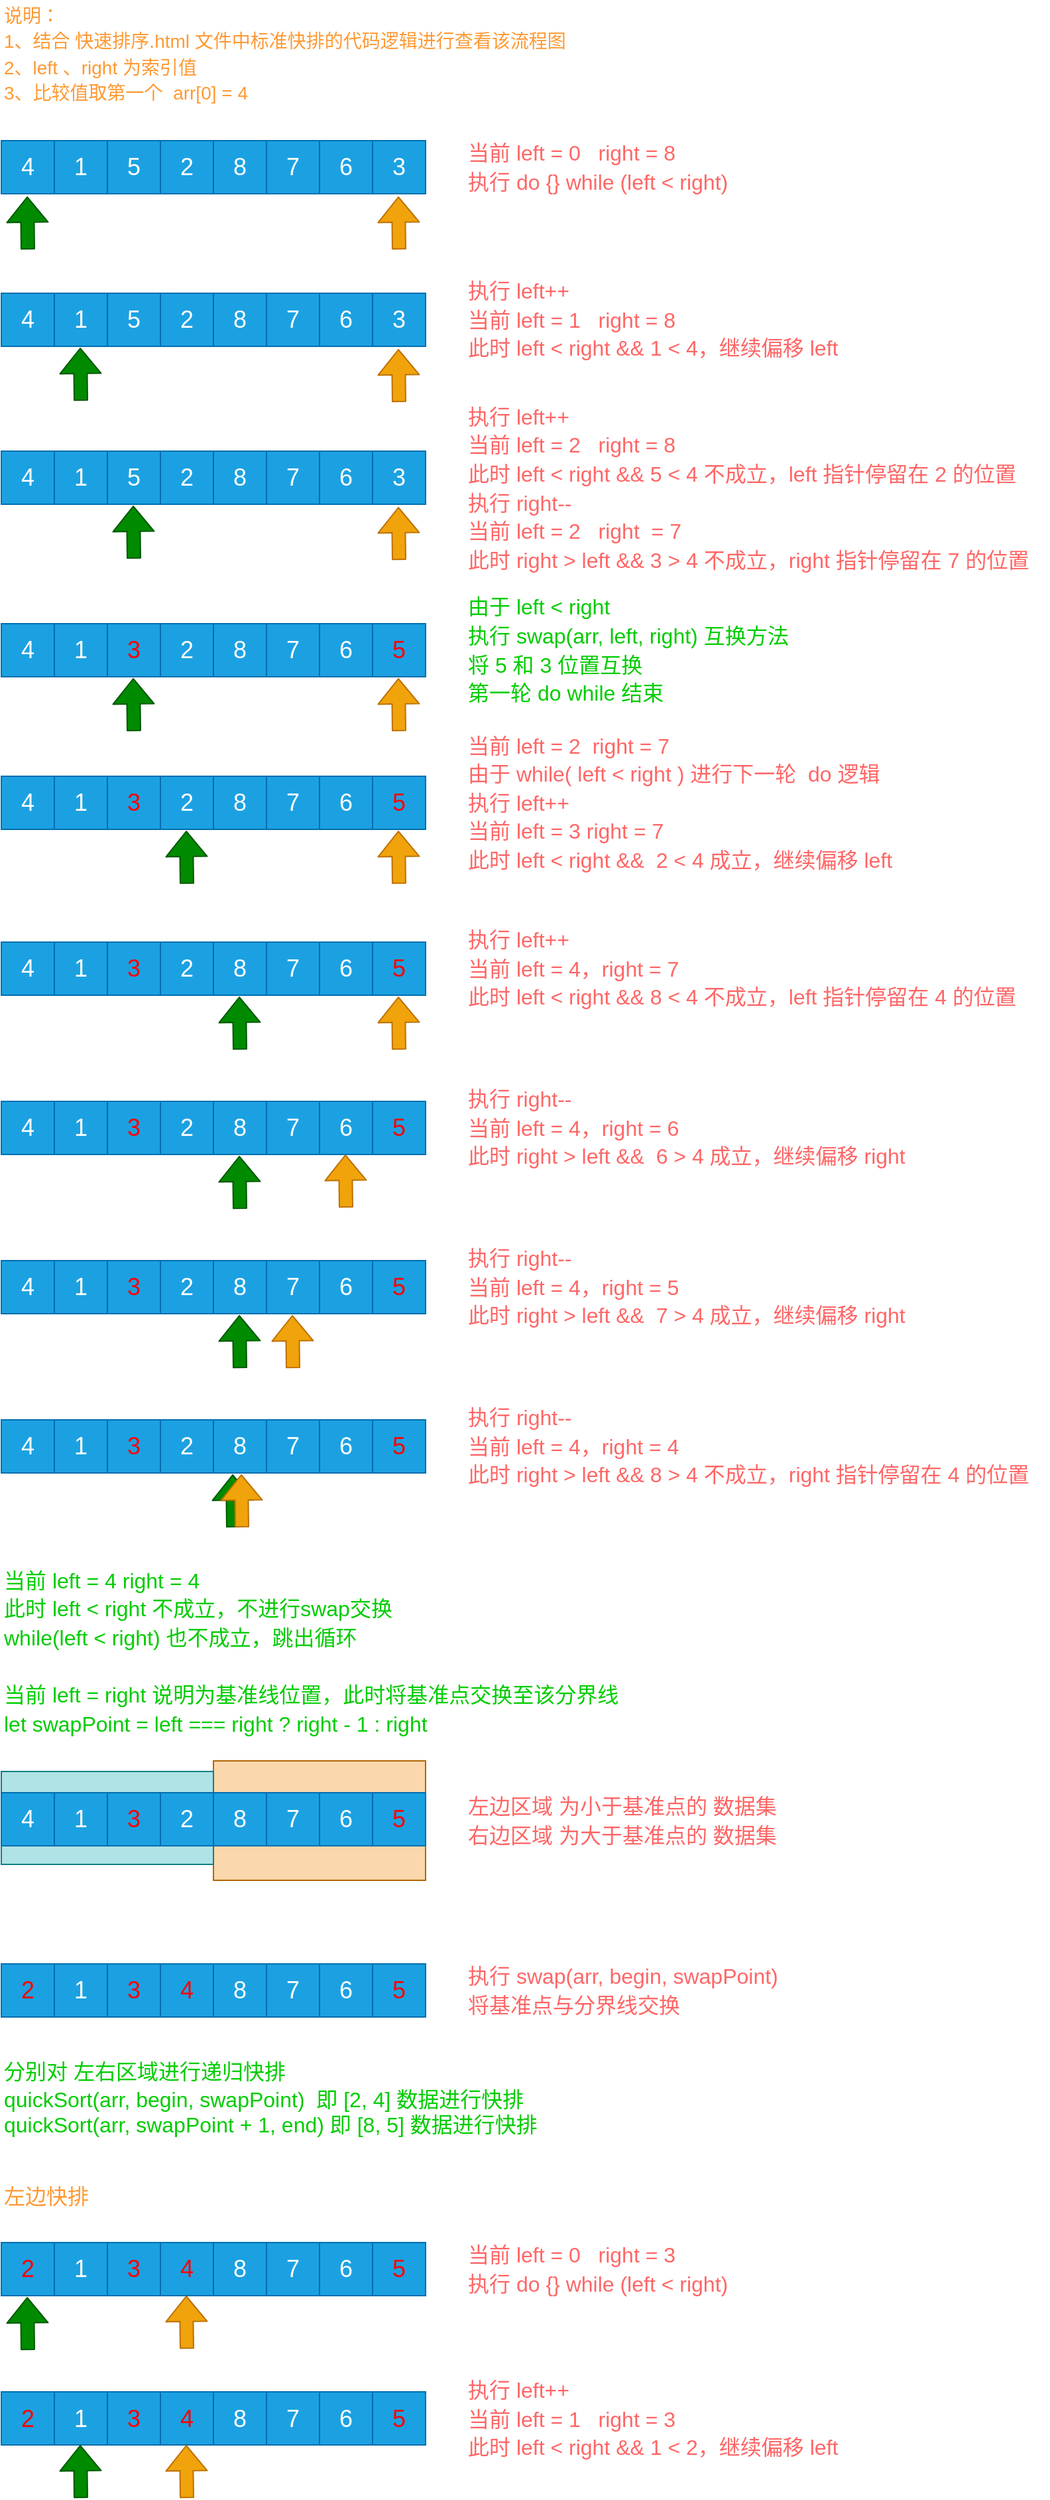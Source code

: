 <mxfile>
    <diagram id="0F5QR_FE_-pEPjsbXzfS" name="第 1 页">
        <mxGraphModel dx="983" dy="787" grid="1" gridSize="10" guides="1" tooltips="1" connect="1" arrows="1" fold="1" page="1" pageScale="1" pageWidth="827" pageHeight="1169" math="0" shadow="0">
            <root>
                <mxCell id="0"/>
                <mxCell id="1" parent="0"/>
                <mxCell id="121" value="" style="rounded=0;whiteSpace=wrap;html=1;strokeColor=#b46504;fontSize=14;fillColor=#fad7ac;" vertex="1" parent="1">
                    <mxGeometry x="180" y="1327" width="160" height="90" as="geometry"/>
                </mxCell>
                <mxCell id="120" value="" style="rounded=0;whiteSpace=wrap;html=1;fontSize=14;fillColor=#b0e3e6;strokeColor=#0e8088;" vertex="1" parent="1">
                    <mxGeometry x="20" y="1335" width="160" height="70" as="geometry"/>
                </mxCell>
                <mxCell id="2" value="&lt;font style=&quot;font-size: 18px;&quot;&gt;4&lt;/font&gt;" style="rounded=0;whiteSpace=wrap;html=1;fillColor=#1ba1e2;fontColor=#ffffff;strokeColor=#006EAF;" vertex="1" parent="1">
                    <mxGeometry x="20" y="106" width="40" height="40" as="geometry"/>
                </mxCell>
                <mxCell id="3" value="&lt;font style=&quot;font-size: 18px;&quot;&gt;1&lt;/font&gt;" style="rounded=0;whiteSpace=wrap;html=1;fillColor=#1ba1e2;fontColor=#ffffff;strokeColor=#006EAF;" vertex="1" parent="1">
                    <mxGeometry x="60" y="106" width="40" height="40" as="geometry"/>
                </mxCell>
                <mxCell id="4" value="&lt;font style=&quot;font-size: 18px;&quot;&gt;5&lt;/font&gt;" style="rounded=0;whiteSpace=wrap;html=1;fillColor=#1ba1e2;fontColor=#ffffff;strokeColor=#006EAF;" vertex="1" parent="1">
                    <mxGeometry x="100" y="106" width="40" height="40" as="geometry"/>
                </mxCell>
                <mxCell id="5" value="&lt;font style=&quot;font-size: 18px;&quot;&gt;2&lt;/font&gt;" style="rounded=0;whiteSpace=wrap;html=1;fillColor=#1ba1e2;fontColor=#ffffff;strokeColor=#006EAF;" vertex="1" parent="1">
                    <mxGeometry x="140" y="106" width="40" height="40" as="geometry"/>
                </mxCell>
                <mxCell id="6" value="&lt;font style=&quot;font-size: 18px;&quot;&gt;8&lt;/font&gt;" style="rounded=0;whiteSpace=wrap;html=1;fillColor=#1ba1e2;fontColor=#ffffff;strokeColor=#006EAF;" vertex="1" parent="1">
                    <mxGeometry x="180" y="106" width="40" height="40" as="geometry"/>
                </mxCell>
                <mxCell id="7" value="&lt;font style=&quot;font-size: 18px;&quot;&gt;7&lt;/font&gt;" style="rounded=0;whiteSpace=wrap;html=1;fillColor=#1ba1e2;fontColor=#ffffff;strokeColor=#006EAF;" vertex="1" parent="1">
                    <mxGeometry x="220" y="106" width="40" height="40" as="geometry"/>
                </mxCell>
                <mxCell id="8" value="&lt;font style=&quot;font-size: 18px;&quot;&gt;6&lt;/font&gt;" style="rounded=0;whiteSpace=wrap;html=1;fillColor=#1ba1e2;fontColor=#ffffff;strokeColor=#006EAF;" vertex="1" parent="1">
                    <mxGeometry x="260" y="106" width="40" height="40" as="geometry"/>
                </mxCell>
                <mxCell id="9" value="&lt;font style=&quot;font-size: 18px;&quot;&gt;3&lt;/font&gt;" style="rounded=0;whiteSpace=wrap;html=1;fillColor=#1ba1e2;fontColor=#ffffff;strokeColor=#006EAF;" vertex="1" parent="1">
                    <mxGeometry x="300" y="106" width="40" height="40" as="geometry"/>
                </mxCell>
                <mxCell id="10" value="" style="shape=flexArrow;endArrow=classic;html=1;fontSize=18;fillColor=#008a00;strokeColor=#005700;" edge="1" parent="1">
                    <mxGeometry width="50" height="50" relative="1" as="geometry">
                        <mxPoint x="40" y="188" as="sourcePoint"/>
                        <mxPoint x="39.5" y="148" as="targetPoint"/>
                    </mxGeometry>
                </mxCell>
                <mxCell id="12" value="&lt;font color=&quot;#ff6666&quot; style=&quot;font-size: 16px;&quot;&gt;当前 left = 0&amp;nbsp; &amp;nbsp;right = 8&amp;nbsp; &lt;br&gt;执行 do {} while (left &amp;lt; right)&lt;/font&gt;" style="text;html=1;fillColor=none;align=left;verticalAlign=middle;whiteSpace=wrap;rounded=0;fontSize=18;" vertex="1" parent="1">
                    <mxGeometry x="370" y="93.5" width="210" height="65" as="geometry"/>
                </mxCell>
                <mxCell id="15" value="" style="shape=flexArrow;endArrow=classic;html=1;fontSize=18;fillColor=#f0a30a;strokeColor=#BD7000;" edge="1" parent="1">
                    <mxGeometry width="50" height="50" relative="1" as="geometry">
                        <mxPoint x="320" y="188" as="sourcePoint"/>
                        <mxPoint x="319.5" y="148" as="targetPoint"/>
                    </mxGeometry>
                </mxCell>
                <mxCell id="17" value="&lt;font style=&quot;font-size: 18px;&quot;&gt;4&lt;/font&gt;" style="rounded=0;whiteSpace=wrap;html=1;fillColor=#1ba1e2;fontColor=#ffffff;strokeColor=#006EAF;" vertex="1" parent="1">
                    <mxGeometry x="20" y="221" width="40" height="40" as="geometry"/>
                </mxCell>
                <mxCell id="18" value="&lt;font style=&quot;font-size: 18px;&quot;&gt;1&lt;/font&gt;" style="rounded=0;whiteSpace=wrap;html=1;fillColor=#1ba1e2;fontColor=#ffffff;strokeColor=#006EAF;" vertex="1" parent="1">
                    <mxGeometry x="60" y="221" width="40" height="40" as="geometry"/>
                </mxCell>
                <mxCell id="19" value="&lt;font style=&quot;font-size: 18px;&quot;&gt;5&lt;/font&gt;" style="rounded=0;whiteSpace=wrap;html=1;fillColor=#1ba1e2;fontColor=#ffffff;strokeColor=#006EAF;" vertex="1" parent="1">
                    <mxGeometry x="100" y="221" width="40" height="40" as="geometry"/>
                </mxCell>
                <mxCell id="20" value="&lt;font style=&quot;font-size: 18px;&quot;&gt;2&lt;/font&gt;" style="rounded=0;whiteSpace=wrap;html=1;fillColor=#1ba1e2;fontColor=#ffffff;strokeColor=#006EAF;" vertex="1" parent="1">
                    <mxGeometry x="140" y="221" width="40" height="40" as="geometry"/>
                </mxCell>
                <mxCell id="21" value="&lt;font style=&quot;font-size: 18px;&quot;&gt;8&lt;/font&gt;" style="rounded=0;whiteSpace=wrap;html=1;fillColor=#1ba1e2;fontColor=#ffffff;strokeColor=#006EAF;" vertex="1" parent="1">
                    <mxGeometry x="180" y="221" width="40" height="40" as="geometry"/>
                </mxCell>
                <mxCell id="22" value="&lt;font style=&quot;font-size: 18px;&quot;&gt;7&lt;/font&gt;" style="rounded=0;whiteSpace=wrap;html=1;fillColor=#1ba1e2;fontColor=#ffffff;strokeColor=#006EAF;" vertex="1" parent="1">
                    <mxGeometry x="220" y="221" width="40" height="40" as="geometry"/>
                </mxCell>
                <mxCell id="23" value="&lt;font style=&quot;font-size: 18px;&quot;&gt;6&lt;/font&gt;" style="rounded=0;whiteSpace=wrap;html=1;fillColor=#1ba1e2;fontColor=#ffffff;strokeColor=#006EAF;" vertex="1" parent="1">
                    <mxGeometry x="260" y="221" width="40" height="40" as="geometry"/>
                </mxCell>
                <mxCell id="24" value="&lt;font style=&quot;font-size: 18px;&quot;&gt;3&lt;/font&gt;" style="rounded=0;whiteSpace=wrap;html=1;fillColor=#1ba1e2;fontColor=#ffffff;strokeColor=#006EAF;" vertex="1" parent="1">
                    <mxGeometry x="300" y="221" width="40" height="40" as="geometry"/>
                </mxCell>
                <mxCell id="25" value="" style="shape=flexArrow;endArrow=classic;html=1;fontSize=18;fillColor=#008a00;strokeColor=#005700;" edge="1" parent="1">
                    <mxGeometry width="50" height="50" relative="1" as="geometry">
                        <mxPoint x="80" y="302" as="sourcePoint"/>
                        <mxPoint x="79.5" y="262" as="targetPoint"/>
                    </mxGeometry>
                </mxCell>
                <mxCell id="26" value="&lt;font color=&quot;#ff6666&quot;&gt;&lt;span style=&quot;font-size: 16px;&quot;&gt;执行 left++&lt;br&gt;当前 left = 1&amp;nbsp; &amp;nbsp;right = 8&lt;br&gt;此时 left &amp;lt; right &amp;amp;&amp;amp; 1 &amp;lt; 4，继续偏移 left&lt;br&gt;&lt;/span&gt;&lt;/font&gt;" style="text;html=1;fillColor=none;align=left;verticalAlign=middle;whiteSpace=wrap;rounded=0;fontSize=18;" vertex="1" parent="1">
                    <mxGeometry x="370" y="206.5" width="310" height="69" as="geometry"/>
                </mxCell>
                <mxCell id="27" value="" style="shape=flexArrow;endArrow=classic;html=1;fontSize=18;fillColor=#f0a30a;strokeColor=#BD7000;" edge="1" parent="1">
                    <mxGeometry width="50" height="50" relative="1" as="geometry">
                        <mxPoint x="320" y="303" as="sourcePoint"/>
                        <mxPoint x="319.5" y="263" as="targetPoint"/>
                    </mxGeometry>
                </mxCell>
                <mxCell id="28" value="&lt;font color=&quot;#ff9933&quot; style=&quot;font-size: 14px;&quot;&gt;说明：&lt;br&gt;&#9;1、结合 快速排序.html 文件中标准快排的代码逻辑进行查看该流程图&lt;br&gt;2、left 、right 为索引值&lt;br&gt;3、比较值取第一个&amp;nbsp; arr[0] = 4&lt;/font&gt;" style="text;html=1;strokeColor=none;fillColor=none;align=left;verticalAlign=middle;whiteSpace=wrap;rounded=0;fontSize=16;fontColor=#FF6666;" vertex="1" parent="1">
                    <mxGeometry x="20" width="520" height="80" as="geometry"/>
                </mxCell>
                <mxCell id="29" value="&lt;font style=&quot;font-size: 18px;&quot;&gt;4&lt;/font&gt;" style="rounded=0;whiteSpace=wrap;html=1;fillColor=#1ba1e2;fontColor=#ffffff;strokeColor=#006EAF;" vertex="1" parent="1">
                    <mxGeometry x="20" y="340" width="40" height="40" as="geometry"/>
                </mxCell>
                <mxCell id="30" value="&lt;font style=&quot;font-size: 18px;&quot;&gt;1&lt;/font&gt;" style="rounded=0;whiteSpace=wrap;html=1;fillColor=#1ba1e2;fontColor=#ffffff;strokeColor=#006EAF;" vertex="1" parent="1">
                    <mxGeometry x="60" y="340" width="40" height="40" as="geometry"/>
                </mxCell>
                <mxCell id="31" value="&lt;font style=&quot;font-size: 18px;&quot;&gt;5&lt;/font&gt;" style="rounded=0;whiteSpace=wrap;html=1;fillColor=#1ba1e2;fontColor=#ffffff;strokeColor=#006EAF;" vertex="1" parent="1">
                    <mxGeometry x="100" y="340" width="40" height="40" as="geometry"/>
                </mxCell>
                <mxCell id="32" value="&lt;font style=&quot;font-size: 18px;&quot;&gt;2&lt;/font&gt;" style="rounded=0;whiteSpace=wrap;html=1;fillColor=#1ba1e2;fontColor=#ffffff;strokeColor=#006EAF;" vertex="1" parent="1">
                    <mxGeometry x="140" y="340" width="40" height="40" as="geometry"/>
                </mxCell>
                <mxCell id="33" value="&lt;font style=&quot;font-size: 18px;&quot;&gt;8&lt;/font&gt;" style="rounded=0;whiteSpace=wrap;html=1;fillColor=#1ba1e2;fontColor=#ffffff;strokeColor=#006EAF;" vertex="1" parent="1">
                    <mxGeometry x="180" y="340" width="40" height="40" as="geometry"/>
                </mxCell>
                <mxCell id="34" value="&lt;font style=&quot;font-size: 18px;&quot;&gt;7&lt;/font&gt;" style="rounded=0;whiteSpace=wrap;html=1;fillColor=#1ba1e2;fontColor=#ffffff;strokeColor=#006EAF;" vertex="1" parent="1">
                    <mxGeometry x="220" y="340" width="40" height="40" as="geometry"/>
                </mxCell>
                <mxCell id="35" value="&lt;font style=&quot;font-size: 18px;&quot;&gt;6&lt;/font&gt;" style="rounded=0;whiteSpace=wrap;html=1;fillColor=#1ba1e2;fontColor=#ffffff;strokeColor=#006EAF;" vertex="1" parent="1">
                    <mxGeometry x="260" y="340" width="40" height="40" as="geometry"/>
                </mxCell>
                <mxCell id="36" value="&lt;font style=&quot;font-size: 18px;&quot;&gt;3&lt;/font&gt;" style="rounded=0;whiteSpace=wrap;html=1;fillColor=#1ba1e2;fontColor=#ffffff;strokeColor=#006EAF;" vertex="1" parent="1">
                    <mxGeometry x="300" y="340" width="40" height="40" as="geometry"/>
                </mxCell>
                <mxCell id="37" value="" style="shape=flexArrow;endArrow=classic;html=1;fontSize=18;fillColor=#008a00;strokeColor=#005700;" edge="1" parent="1">
                    <mxGeometry width="50" height="50" relative="1" as="geometry">
                        <mxPoint x="120" y="421" as="sourcePoint"/>
                        <mxPoint x="119.5" y="381" as="targetPoint"/>
                    </mxGeometry>
                </mxCell>
                <mxCell id="38" value="&lt;font color=&quot;#ff6666&quot;&gt;&lt;span style=&quot;font-size: 16px;&quot;&gt;执行 left++&lt;br&gt;当前 left = 2&amp;nbsp; &amp;nbsp;right = 8&lt;br&gt;此时 left &amp;lt; right &amp;amp;&amp;amp; 5 &amp;lt; 4 不成立，left 指针停留在 2 的位置&lt;br&gt;执行 right--&lt;br&gt;当前 left = 2&amp;nbsp; &amp;nbsp;right&amp;nbsp; = 7&lt;br&gt;此时 right &amp;gt; left &amp;amp;&amp;amp; 3 &amp;gt; 4 不成立，right 指针停留在 7 的位置&lt;br&gt;&lt;/span&gt;&lt;/font&gt;" style="text;html=1;fillColor=none;align=left;verticalAlign=middle;whiteSpace=wrap;rounded=0;fontSize=18;" vertex="1" parent="1">
                    <mxGeometry x="370" y="300" width="440" height="135" as="geometry"/>
                </mxCell>
                <mxCell id="39" value="" style="shape=flexArrow;endArrow=classic;html=1;fontSize=18;fillColor=#f0a30a;strokeColor=#BD7000;" edge="1" parent="1">
                    <mxGeometry width="50" height="50" relative="1" as="geometry">
                        <mxPoint x="320" y="422" as="sourcePoint"/>
                        <mxPoint x="319.5" y="382" as="targetPoint"/>
                    </mxGeometry>
                </mxCell>
                <mxCell id="41" value="&lt;span style=&quot;font-size: 16px;&quot;&gt;&lt;font color=&quot;#00cc00&quot;&gt;由于 left &amp;lt; right&amp;nbsp;&lt;br&gt;执行 swap(arr, left, right) 互换方法&lt;br&gt;将 5 和 3 位置互换&lt;br&gt;第一轮 do while 结束&lt;/font&gt;&lt;br&gt;&lt;/span&gt;" style="text;html=1;fillColor=none;align=left;verticalAlign=middle;whiteSpace=wrap;rounded=0;fontSize=18;" vertex="1" parent="1">
                    <mxGeometry x="370" y="447.75" width="280" height="84.5" as="geometry"/>
                </mxCell>
                <mxCell id="42" value="&lt;font style=&quot;font-size: 18px;&quot;&gt;4&lt;/font&gt;" style="rounded=0;whiteSpace=wrap;html=1;fillColor=#1ba1e2;fontColor=#ffffff;strokeColor=#006EAF;" vertex="1" parent="1">
                    <mxGeometry x="20" y="470" width="40" height="40" as="geometry"/>
                </mxCell>
                <mxCell id="43" value="&lt;font style=&quot;font-size: 18px;&quot;&gt;1&lt;/font&gt;" style="rounded=0;whiteSpace=wrap;html=1;fillColor=#1ba1e2;fontColor=#ffffff;strokeColor=#006EAF;" vertex="1" parent="1">
                    <mxGeometry x="60" y="470" width="40" height="40" as="geometry"/>
                </mxCell>
                <mxCell id="44" value="&lt;font color=&quot;#ff0000&quot; style=&quot;font-size: 18px;&quot;&gt;3&lt;/font&gt;" style="rounded=0;whiteSpace=wrap;html=1;fillColor=#1ba1e2;fontColor=#ffffff;strokeColor=#006EAF;" vertex="1" parent="1">
                    <mxGeometry x="100" y="470" width="40" height="40" as="geometry"/>
                </mxCell>
                <mxCell id="45" value="&lt;font style=&quot;font-size: 18px;&quot;&gt;2&lt;/font&gt;" style="rounded=0;whiteSpace=wrap;html=1;fillColor=#1ba1e2;fontColor=#ffffff;strokeColor=#006EAF;" vertex="1" parent="1">
                    <mxGeometry x="140" y="470" width="40" height="40" as="geometry"/>
                </mxCell>
                <mxCell id="46" value="&lt;font style=&quot;font-size: 18px;&quot;&gt;8&lt;/font&gt;" style="rounded=0;whiteSpace=wrap;html=1;fillColor=#1ba1e2;fontColor=#ffffff;strokeColor=#006EAF;" vertex="1" parent="1">
                    <mxGeometry x="180" y="470" width="40" height="40" as="geometry"/>
                </mxCell>
                <mxCell id="47" value="&lt;font style=&quot;font-size: 18px;&quot;&gt;7&lt;/font&gt;" style="rounded=0;whiteSpace=wrap;html=1;fillColor=#1ba1e2;fontColor=#ffffff;strokeColor=#006EAF;" vertex="1" parent="1">
                    <mxGeometry x="220" y="470" width="40" height="40" as="geometry"/>
                </mxCell>
                <mxCell id="48" value="&lt;font style=&quot;font-size: 18px;&quot;&gt;6&lt;/font&gt;" style="rounded=0;whiteSpace=wrap;html=1;fillColor=#1ba1e2;fontColor=#ffffff;strokeColor=#006EAF;" vertex="1" parent="1">
                    <mxGeometry x="260" y="470" width="40" height="40" as="geometry"/>
                </mxCell>
                <mxCell id="49" value="&lt;font color=&quot;#ff0000&quot; style=&quot;font-size: 18px;&quot;&gt;5&lt;/font&gt;" style="rounded=0;whiteSpace=wrap;html=1;fillColor=#1ba1e2;fontColor=#ffffff;strokeColor=#006EAF;" vertex="1" parent="1">
                    <mxGeometry x="300" y="470" width="40" height="40" as="geometry"/>
                </mxCell>
                <mxCell id="50" value="" style="shape=flexArrow;endArrow=classic;html=1;fontSize=18;fillColor=#008a00;strokeColor=#005700;" edge="1" parent="1">
                    <mxGeometry width="50" height="50" relative="1" as="geometry">
                        <mxPoint x="120" y="551" as="sourcePoint"/>
                        <mxPoint x="119.5" y="511" as="targetPoint"/>
                    </mxGeometry>
                </mxCell>
                <mxCell id="51" value="" style="shape=flexArrow;endArrow=classic;html=1;fontSize=18;fillColor=#f0a30a;strokeColor=#BD7000;" edge="1" parent="1">
                    <mxGeometry width="50" height="50" relative="1" as="geometry">
                        <mxPoint x="320" y="551" as="sourcePoint"/>
                        <mxPoint x="319.5" y="511" as="targetPoint"/>
                    </mxGeometry>
                </mxCell>
                <mxCell id="53" value="&lt;font style=&quot;font-size: 18px;&quot;&gt;4&lt;/font&gt;" style="rounded=0;whiteSpace=wrap;html=1;fillColor=#1ba1e2;fontColor=#ffffff;strokeColor=#006EAF;" vertex="1" parent="1">
                    <mxGeometry x="20" y="585" width="40" height="40" as="geometry"/>
                </mxCell>
                <mxCell id="54" value="&lt;font style=&quot;font-size: 18px;&quot;&gt;1&lt;/font&gt;" style="rounded=0;whiteSpace=wrap;html=1;fillColor=#1ba1e2;fontColor=#ffffff;strokeColor=#006EAF;" vertex="1" parent="1">
                    <mxGeometry x="60" y="585" width="40" height="40" as="geometry"/>
                </mxCell>
                <mxCell id="55" value="&lt;font color=&quot;#ff0000&quot; style=&quot;font-size: 18px;&quot;&gt;3&lt;/font&gt;" style="rounded=0;whiteSpace=wrap;html=1;fillColor=#1ba1e2;fontColor=#ffffff;strokeColor=#006EAF;" vertex="1" parent="1">
                    <mxGeometry x="100" y="585" width="40" height="40" as="geometry"/>
                </mxCell>
                <mxCell id="56" value="&lt;font style=&quot;font-size: 18px;&quot;&gt;2&lt;/font&gt;" style="rounded=0;whiteSpace=wrap;html=1;fillColor=#1ba1e2;fontColor=#ffffff;strokeColor=#006EAF;" vertex="1" parent="1">
                    <mxGeometry x="140" y="585" width="40" height="40" as="geometry"/>
                </mxCell>
                <mxCell id="57" value="&lt;font style=&quot;font-size: 18px;&quot;&gt;8&lt;/font&gt;" style="rounded=0;whiteSpace=wrap;html=1;fillColor=#1ba1e2;fontColor=#ffffff;strokeColor=#006EAF;" vertex="1" parent="1">
                    <mxGeometry x="180" y="585" width="40" height="40" as="geometry"/>
                </mxCell>
                <mxCell id="58" value="&lt;font style=&quot;font-size: 18px;&quot;&gt;7&lt;/font&gt;" style="rounded=0;whiteSpace=wrap;html=1;fillColor=#1ba1e2;fontColor=#ffffff;strokeColor=#006EAF;" vertex="1" parent="1">
                    <mxGeometry x="220" y="585" width="40" height="40" as="geometry"/>
                </mxCell>
                <mxCell id="59" value="&lt;font style=&quot;font-size: 18px;&quot;&gt;6&lt;/font&gt;" style="rounded=0;whiteSpace=wrap;html=1;fillColor=#1ba1e2;fontColor=#ffffff;strokeColor=#006EAF;" vertex="1" parent="1">
                    <mxGeometry x="260" y="585" width="40" height="40" as="geometry"/>
                </mxCell>
                <mxCell id="60" value="&lt;font color=&quot;#ff0000&quot; style=&quot;font-size: 18px;&quot;&gt;5&lt;/font&gt;" style="rounded=0;whiteSpace=wrap;html=1;fillColor=#1ba1e2;fontColor=#ffffff;strokeColor=#006EAF;" vertex="1" parent="1">
                    <mxGeometry x="300" y="585" width="40" height="40" as="geometry"/>
                </mxCell>
                <mxCell id="61" value="" style="shape=flexArrow;endArrow=classic;html=1;fontSize=18;fillColor=#008a00;strokeColor=#005700;" edge="1" parent="1">
                    <mxGeometry width="50" height="50" relative="1" as="geometry">
                        <mxPoint x="160" y="666" as="sourcePoint"/>
                        <mxPoint x="159.5" y="626" as="targetPoint"/>
                    </mxGeometry>
                </mxCell>
                <mxCell id="62" value="" style="shape=flexArrow;endArrow=classic;html=1;fontSize=18;fillColor=#f0a30a;strokeColor=#BD7000;" edge="1" parent="1">
                    <mxGeometry width="50" height="50" relative="1" as="geometry">
                        <mxPoint x="320" y="666" as="sourcePoint"/>
                        <mxPoint x="319.5" y="626" as="targetPoint"/>
                    </mxGeometry>
                </mxCell>
                <mxCell id="63" value="&lt;font color=&quot;#ff6666&quot;&gt;&lt;span style=&quot;font-size: 16px;&quot;&gt;当前 left = 2&amp;nbsp; right = 7&lt;br&gt;由于 while( left &amp;lt; right ) 进行下一轮&amp;nbsp; do 逻辑&lt;br&gt;执行 left++&lt;br&gt;当前 left = 3 right = 7&lt;br&gt;此时 left &amp;lt; right &amp;amp;&amp;amp;&amp;nbsp; 2 &amp;lt; 4 成立，继续偏移 left&lt;br&gt;&lt;/span&gt;&lt;/font&gt;" style="text;html=1;fillColor=none;align=left;verticalAlign=middle;whiteSpace=wrap;rounded=0;fontSize=18;" vertex="1" parent="1">
                    <mxGeometry x="370" y="550.13" width="330" height="109.75" as="geometry"/>
                </mxCell>
                <mxCell id="64" value="&lt;font style=&quot;font-size: 18px;&quot;&gt;4&lt;/font&gt;" style="rounded=0;whiteSpace=wrap;html=1;fillColor=#1ba1e2;fontColor=#ffffff;strokeColor=#006EAF;" vertex="1" parent="1">
                    <mxGeometry x="20" y="710" width="40" height="40" as="geometry"/>
                </mxCell>
                <mxCell id="65" value="&lt;font style=&quot;font-size: 18px;&quot;&gt;1&lt;/font&gt;" style="rounded=0;whiteSpace=wrap;html=1;fillColor=#1ba1e2;fontColor=#ffffff;strokeColor=#006EAF;" vertex="1" parent="1">
                    <mxGeometry x="60" y="710" width="40" height="40" as="geometry"/>
                </mxCell>
                <mxCell id="66" value="&lt;font color=&quot;#ff0000&quot; style=&quot;font-size: 18px;&quot;&gt;3&lt;/font&gt;" style="rounded=0;whiteSpace=wrap;html=1;fillColor=#1ba1e2;fontColor=#ffffff;strokeColor=#006EAF;" vertex="1" parent="1">
                    <mxGeometry x="100" y="710" width="40" height="40" as="geometry"/>
                </mxCell>
                <mxCell id="67" value="&lt;font style=&quot;font-size: 18px;&quot;&gt;2&lt;/font&gt;" style="rounded=0;whiteSpace=wrap;html=1;fillColor=#1ba1e2;fontColor=#ffffff;strokeColor=#006EAF;" vertex="1" parent="1">
                    <mxGeometry x="140" y="710" width="40" height="40" as="geometry"/>
                </mxCell>
                <mxCell id="68" value="&lt;font style=&quot;font-size: 18px;&quot;&gt;8&lt;/font&gt;" style="rounded=0;whiteSpace=wrap;html=1;fillColor=#1ba1e2;fontColor=#ffffff;strokeColor=#006EAF;" vertex="1" parent="1">
                    <mxGeometry x="180" y="710" width="40" height="40" as="geometry"/>
                </mxCell>
                <mxCell id="69" value="&lt;font style=&quot;font-size: 18px;&quot;&gt;7&lt;/font&gt;" style="rounded=0;whiteSpace=wrap;html=1;fillColor=#1ba1e2;fontColor=#ffffff;strokeColor=#006EAF;" vertex="1" parent="1">
                    <mxGeometry x="220" y="710" width="40" height="40" as="geometry"/>
                </mxCell>
                <mxCell id="70" value="&lt;font style=&quot;font-size: 18px;&quot;&gt;6&lt;/font&gt;" style="rounded=0;whiteSpace=wrap;html=1;fillColor=#1ba1e2;fontColor=#ffffff;strokeColor=#006EAF;" vertex="1" parent="1">
                    <mxGeometry x="260" y="710" width="40" height="40" as="geometry"/>
                </mxCell>
                <mxCell id="71" value="&lt;font color=&quot;#ff0000&quot; style=&quot;font-size: 18px;&quot;&gt;5&lt;/font&gt;" style="rounded=0;whiteSpace=wrap;html=1;fillColor=#1ba1e2;fontColor=#ffffff;strokeColor=#006EAF;" vertex="1" parent="1">
                    <mxGeometry x="300" y="710" width="40" height="40" as="geometry"/>
                </mxCell>
                <mxCell id="72" value="" style="shape=flexArrow;endArrow=classic;html=1;fontSize=18;fillColor=#008a00;strokeColor=#005700;" edge="1" parent="1">
                    <mxGeometry width="50" height="50" relative="1" as="geometry">
                        <mxPoint x="200" y="791" as="sourcePoint"/>
                        <mxPoint x="199.5" y="751" as="targetPoint"/>
                    </mxGeometry>
                </mxCell>
                <mxCell id="73" value="" style="shape=flexArrow;endArrow=classic;html=1;fontSize=18;fillColor=#f0a30a;strokeColor=#BD7000;" edge="1" parent="1">
                    <mxGeometry width="50" height="50" relative="1" as="geometry">
                        <mxPoint x="320" y="791" as="sourcePoint"/>
                        <mxPoint x="319.5" y="751" as="targetPoint"/>
                    </mxGeometry>
                </mxCell>
                <mxCell id="74" value="&lt;font color=&quot;#ff6666&quot;&gt;&lt;span style=&quot;font-size: 16px;&quot;&gt;执行 left++&lt;br&gt;当前 left = 4，right = 7&lt;br&gt;此时 left &amp;lt; right &amp;amp;&amp;amp; 8 &amp;lt; 4 不成立，left 指针停留在 4 的位置&lt;br&gt;&lt;/span&gt;&lt;/font&gt;" style="text;html=1;fillColor=none;align=left;verticalAlign=middle;whiteSpace=wrap;rounded=0;fontSize=18;" vertex="1" parent="1">
                    <mxGeometry x="370" y="682.56" width="430" height="94.87" as="geometry"/>
                </mxCell>
                <mxCell id="75" value="&lt;font style=&quot;font-size: 18px;&quot;&gt;4&lt;/font&gt;" style="rounded=0;whiteSpace=wrap;html=1;fillColor=#1ba1e2;fontColor=#ffffff;strokeColor=#006EAF;" vertex="1" parent="1">
                    <mxGeometry x="20" y="830" width="40" height="40" as="geometry"/>
                </mxCell>
                <mxCell id="76" value="&lt;font style=&quot;font-size: 18px;&quot;&gt;1&lt;/font&gt;" style="rounded=0;whiteSpace=wrap;html=1;fillColor=#1ba1e2;fontColor=#ffffff;strokeColor=#006EAF;" vertex="1" parent="1">
                    <mxGeometry x="60" y="830" width="40" height="40" as="geometry"/>
                </mxCell>
                <mxCell id="77" value="&lt;font color=&quot;#ff0000&quot; style=&quot;font-size: 18px;&quot;&gt;3&lt;/font&gt;" style="rounded=0;whiteSpace=wrap;html=1;fillColor=#1ba1e2;fontColor=#ffffff;strokeColor=#006EAF;" vertex="1" parent="1">
                    <mxGeometry x="100" y="830" width="40" height="40" as="geometry"/>
                </mxCell>
                <mxCell id="78" value="&lt;font style=&quot;font-size: 18px;&quot;&gt;2&lt;/font&gt;" style="rounded=0;whiteSpace=wrap;html=1;fillColor=#1ba1e2;fontColor=#ffffff;strokeColor=#006EAF;" vertex="1" parent="1">
                    <mxGeometry x="140" y="830" width="40" height="40" as="geometry"/>
                </mxCell>
                <mxCell id="79" value="&lt;font style=&quot;font-size: 18px;&quot;&gt;8&lt;/font&gt;" style="rounded=0;whiteSpace=wrap;html=1;fillColor=#1ba1e2;fontColor=#ffffff;strokeColor=#006EAF;" vertex="1" parent="1">
                    <mxGeometry x="180" y="830" width="40" height="40" as="geometry"/>
                </mxCell>
                <mxCell id="80" value="&lt;font style=&quot;font-size: 18px;&quot;&gt;7&lt;/font&gt;" style="rounded=0;whiteSpace=wrap;html=1;fillColor=#1ba1e2;fontColor=#ffffff;strokeColor=#006EAF;" vertex="1" parent="1">
                    <mxGeometry x="220" y="830" width="40" height="40" as="geometry"/>
                </mxCell>
                <mxCell id="81" value="&lt;font style=&quot;font-size: 18px;&quot;&gt;6&lt;/font&gt;" style="rounded=0;whiteSpace=wrap;html=1;fillColor=#1ba1e2;fontColor=#ffffff;strokeColor=#006EAF;" vertex="1" parent="1">
                    <mxGeometry x="260" y="830" width="40" height="40" as="geometry"/>
                </mxCell>
                <mxCell id="82" value="&lt;font color=&quot;#ff0000&quot; style=&quot;font-size: 18px;&quot;&gt;5&lt;/font&gt;" style="rounded=0;whiteSpace=wrap;html=1;fillColor=#1ba1e2;fontColor=#ffffff;strokeColor=#006EAF;" vertex="1" parent="1">
                    <mxGeometry x="300" y="830" width="40" height="40" as="geometry"/>
                </mxCell>
                <mxCell id="83" value="" style="shape=flexArrow;endArrow=classic;html=1;fontSize=18;fillColor=#008a00;strokeColor=#005700;" edge="1" parent="1">
                    <mxGeometry width="50" height="50" relative="1" as="geometry">
                        <mxPoint x="200" y="911" as="sourcePoint"/>
                        <mxPoint x="199.5" y="871" as="targetPoint"/>
                    </mxGeometry>
                </mxCell>
                <mxCell id="84" value="" style="shape=flexArrow;endArrow=classic;html=1;fontSize=18;fillColor=#f0a30a;strokeColor=#BD7000;" edge="1" parent="1">
                    <mxGeometry width="50" height="50" relative="1" as="geometry">
                        <mxPoint x="280" y="910" as="sourcePoint"/>
                        <mxPoint x="279.5" y="870" as="targetPoint"/>
                    </mxGeometry>
                </mxCell>
                <mxCell id="85" value="&lt;font color=&quot;#ff6666&quot;&gt;&lt;span style=&quot;font-size: 16px;&quot;&gt;执行 right--&lt;br&gt;当前 left = 4，right = 6&lt;br&gt;此时 right &amp;gt; left &amp;amp;&amp;amp;&amp;nbsp; 6 &amp;gt; 4 成立，继续偏移 right&lt;br&gt;&lt;/span&gt;&lt;/font&gt;" style="text;html=1;fillColor=none;align=left;verticalAlign=middle;whiteSpace=wrap;rounded=0;fontSize=18;" vertex="1" parent="1">
                    <mxGeometry x="370" y="802.57" width="370" height="94.87" as="geometry"/>
                </mxCell>
                <mxCell id="86" value="&lt;font style=&quot;font-size: 18px;&quot;&gt;4&lt;/font&gt;" style="rounded=0;whiteSpace=wrap;html=1;fillColor=#1ba1e2;fontColor=#ffffff;strokeColor=#006EAF;" vertex="1" parent="1">
                    <mxGeometry x="20" y="950" width="40" height="40" as="geometry"/>
                </mxCell>
                <mxCell id="87" value="&lt;font style=&quot;font-size: 18px;&quot;&gt;1&lt;/font&gt;" style="rounded=0;whiteSpace=wrap;html=1;fillColor=#1ba1e2;fontColor=#ffffff;strokeColor=#006EAF;" vertex="1" parent="1">
                    <mxGeometry x="60" y="950" width="40" height="40" as="geometry"/>
                </mxCell>
                <mxCell id="88" value="&lt;font color=&quot;#ff0000&quot; style=&quot;font-size: 18px;&quot;&gt;3&lt;/font&gt;" style="rounded=0;whiteSpace=wrap;html=1;fillColor=#1ba1e2;fontColor=#ffffff;strokeColor=#006EAF;" vertex="1" parent="1">
                    <mxGeometry x="100" y="950" width="40" height="40" as="geometry"/>
                </mxCell>
                <mxCell id="89" value="&lt;font style=&quot;font-size: 18px;&quot;&gt;2&lt;/font&gt;" style="rounded=0;whiteSpace=wrap;html=1;fillColor=#1ba1e2;fontColor=#ffffff;strokeColor=#006EAF;" vertex="1" parent="1">
                    <mxGeometry x="140" y="950" width="40" height="40" as="geometry"/>
                </mxCell>
                <mxCell id="90" value="&lt;font style=&quot;font-size: 18px;&quot;&gt;8&lt;/font&gt;" style="rounded=0;whiteSpace=wrap;html=1;fillColor=#1ba1e2;fontColor=#ffffff;strokeColor=#006EAF;" vertex="1" parent="1">
                    <mxGeometry x="180" y="950" width="40" height="40" as="geometry"/>
                </mxCell>
                <mxCell id="91" value="&lt;font style=&quot;font-size: 18px;&quot;&gt;7&lt;/font&gt;" style="rounded=0;whiteSpace=wrap;html=1;fillColor=#1ba1e2;fontColor=#ffffff;strokeColor=#006EAF;" vertex="1" parent="1">
                    <mxGeometry x="220" y="950" width="40" height="40" as="geometry"/>
                </mxCell>
                <mxCell id="92" value="&lt;font style=&quot;font-size: 18px;&quot;&gt;6&lt;/font&gt;" style="rounded=0;whiteSpace=wrap;html=1;fillColor=#1ba1e2;fontColor=#ffffff;strokeColor=#006EAF;" vertex="1" parent="1">
                    <mxGeometry x="260" y="950" width="40" height="40" as="geometry"/>
                </mxCell>
                <mxCell id="93" value="&lt;font color=&quot;#ff0000&quot; style=&quot;font-size: 18px;&quot;&gt;5&lt;/font&gt;" style="rounded=0;whiteSpace=wrap;html=1;fillColor=#1ba1e2;fontColor=#ffffff;strokeColor=#006EAF;" vertex="1" parent="1">
                    <mxGeometry x="300" y="950" width="40" height="40" as="geometry"/>
                </mxCell>
                <mxCell id="94" value="" style="shape=flexArrow;endArrow=classic;html=1;fontSize=18;fillColor=#008a00;strokeColor=#005700;" edge="1" parent="1">
                    <mxGeometry width="50" height="50" relative="1" as="geometry">
                        <mxPoint x="200" y="1031" as="sourcePoint"/>
                        <mxPoint x="199.5" y="991" as="targetPoint"/>
                    </mxGeometry>
                </mxCell>
                <mxCell id="95" value="" style="shape=flexArrow;endArrow=classic;html=1;fontSize=18;fillColor=#f0a30a;strokeColor=#BD7000;" edge="1" parent="1">
                    <mxGeometry width="50" height="50" relative="1" as="geometry">
                        <mxPoint x="240" y="1031" as="sourcePoint"/>
                        <mxPoint x="239.5" y="991" as="targetPoint"/>
                    </mxGeometry>
                </mxCell>
                <mxCell id="96" value="&lt;font color=&quot;#ff6666&quot;&gt;&lt;span style=&quot;font-size: 16px;&quot;&gt;执行 right--&lt;br&gt;当前 left = 4，right = 5&lt;br&gt;此时 right &amp;gt; left &amp;amp;&amp;amp;&amp;nbsp; 7 &amp;gt; 4 成立，继续偏移 right&lt;br&gt;&lt;/span&gt;&lt;/font&gt;" style="text;html=1;fillColor=none;align=left;verticalAlign=middle;whiteSpace=wrap;rounded=0;fontSize=18;" vertex="1" parent="1">
                    <mxGeometry x="370" y="922.57" width="380" height="94.87" as="geometry"/>
                </mxCell>
                <mxCell id="97" value="&lt;font style=&quot;font-size: 18px;&quot;&gt;4&lt;/font&gt;" style="rounded=0;whiteSpace=wrap;html=1;fillColor=#1ba1e2;fontColor=#ffffff;strokeColor=#006EAF;" vertex="1" parent="1">
                    <mxGeometry x="20" y="1070" width="40" height="40" as="geometry"/>
                </mxCell>
                <mxCell id="98" value="&lt;font style=&quot;font-size: 18px;&quot;&gt;1&lt;/font&gt;" style="rounded=0;whiteSpace=wrap;html=1;fillColor=#1ba1e2;fontColor=#ffffff;strokeColor=#006EAF;" vertex="1" parent="1">
                    <mxGeometry x="60" y="1070" width="40" height="40" as="geometry"/>
                </mxCell>
                <mxCell id="99" value="&lt;font color=&quot;#ff0000&quot; style=&quot;font-size: 18px;&quot;&gt;3&lt;/font&gt;" style="rounded=0;whiteSpace=wrap;html=1;fillColor=#1ba1e2;fontColor=#ffffff;strokeColor=#006EAF;" vertex="1" parent="1">
                    <mxGeometry x="100" y="1070" width="40" height="40" as="geometry"/>
                </mxCell>
                <mxCell id="100" value="&lt;font style=&quot;font-size: 18px;&quot;&gt;2&lt;/font&gt;" style="rounded=0;whiteSpace=wrap;html=1;fillColor=#1ba1e2;fontColor=#ffffff;strokeColor=#006EAF;" vertex="1" parent="1">
                    <mxGeometry x="140" y="1070" width="40" height="40" as="geometry"/>
                </mxCell>
                <mxCell id="101" value="&lt;font style=&quot;font-size: 18px;&quot;&gt;8&lt;/font&gt;" style="rounded=0;whiteSpace=wrap;html=1;fillColor=#1ba1e2;fontColor=#ffffff;strokeColor=#006EAF;" vertex="1" parent="1">
                    <mxGeometry x="180" y="1070" width="40" height="40" as="geometry"/>
                </mxCell>
                <mxCell id="102" value="&lt;font style=&quot;font-size: 18px;&quot;&gt;7&lt;/font&gt;" style="rounded=0;whiteSpace=wrap;html=1;fillColor=#1ba1e2;fontColor=#ffffff;strokeColor=#006EAF;" vertex="1" parent="1">
                    <mxGeometry x="220" y="1070" width="40" height="40" as="geometry"/>
                </mxCell>
                <mxCell id="103" value="&lt;font style=&quot;font-size: 18px;&quot;&gt;6&lt;/font&gt;" style="rounded=0;whiteSpace=wrap;html=1;fillColor=#1ba1e2;fontColor=#ffffff;strokeColor=#006EAF;" vertex="1" parent="1">
                    <mxGeometry x="260" y="1070" width="40" height="40" as="geometry"/>
                </mxCell>
                <mxCell id="104" value="&lt;font color=&quot;#ff0000&quot; style=&quot;font-size: 18px;&quot;&gt;5&lt;/font&gt;" style="rounded=0;whiteSpace=wrap;html=1;fillColor=#1ba1e2;fontColor=#ffffff;strokeColor=#006EAF;" vertex="1" parent="1">
                    <mxGeometry x="300" y="1070" width="40" height="40" as="geometry"/>
                </mxCell>
                <mxCell id="105" value="" style="shape=flexArrow;endArrow=classic;html=1;fontSize=18;fillColor=#008a00;strokeColor=#005700;" edge="1" parent="1">
                    <mxGeometry width="50" height="50" relative="1" as="geometry">
                        <mxPoint x="195" y="1151" as="sourcePoint"/>
                        <mxPoint x="194.5" y="1111" as="targetPoint"/>
                    </mxGeometry>
                </mxCell>
                <mxCell id="106" value="" style="shape=flexArrow;endArrow=classic;html=1;fontSize=18;fillColor=#f0a30a;strokeColor=#BD7000;" edge="1" parent="1">
                    <mxGeometry width="50" height="50" relative="1" as="geometry">
                        <mxPoint x="201.5" y="1151" as="sourcePoint"/>
                        <mxPoint x="201" y="1111" as="targetPoint"/>
                    </mxGeometry>
                </mxCell>
                <mxCell id="107" value="&lt;font color=&quot;#ff6666&quot;&gt;&lt;span style=&quot;font-size: 16px;&quot;&gt;执行 right--&lt;br&gt;当前 left = 4，right = 4&lt;br&gt;此时 right &amp;gt; left &amp;amp;&amp;amp; 8 &amp;gt; 4 不成立，right 指针停留在 4 的位置&lt;br&gt;&lt;/span&gt;&lt;/font&gt;" style="text;html=1;fillColor=none;align=left;verticalAlign=middle;whiteSpace=wrap;rounded=0;fontSize=18;" vertex="1" parent="1">
                    <mxGeometry x="370" y="1042.57" width="430" height="94.87" as="geometry"/>
                </mxCell>
                <mxCell id="109" value="&lt;font style=&quot;font-size: 16px;&quot; color=&quot;#00cc00&quot;&gt;&lt;span style=&quot;&quot;&gt;当前 left = 4 right = 4&lt;/span&gt;&lt;br&gt;&lt;span style=&quot;&quot;&gt;此时 left &amp;lt; right 不成立，不进行swap交换&lt;/span&gt;&lt;br&gt;&lt;span style=&quot;&quot;&gt;while(left &amp;lt; right) 也不成立，跳出循环&lt;/span&gt;&lt;br&gt;&lt;br&gt;&lt;span style=&quot;&quot;&gt;当前 left = right 说明为基准线位置，此时将基准点交换至该分界线&lt;/span&gt;&lt;br&gt;&lt;span style=&quot;&quot;&gt;let swapPoint = left === right ? right - 1 : right&lt;/span&gt;&lt;br&gt;&lt;/font&gt;" style="text;html=1;fillColor=none;align=left;verticalAlign=middle;whiteSpace=wrap;rounded=0;fontSize=18;" vertex="1" parent="1">
                    <mxGeometry x="20" y="1180" width="500" height="130" as="geometry"/>
                </mxCell>
                <mxCell id="110" value="&lt;font style=&quot;font-size: 18px;&quot;&gt;4&lt;/font&gt;" style="rounded=0;whiteSpace=wrap;html=1;fillColor=#1ba1e2;fontColor=#ffffff;strokeColor=#006EAF;" vertex="1" parent="1">
                    <mxGeometry x="20" y="1351" width="40" height="40" as="geometry"/>
                </mxCell>
                <mxCell id="111" value="&lt;font style=&quot;font-size: 18px;&quot;&gt;1&lt;/font&gt;" style="rounded=0;whiteSpace=wrap;html=1;fillColor=#1ba1e2;fontColor=#ffffff;strokeColor=#006EAF;" vertex="1" parent="1">
                    <mxGeometry x="60" y="1351" width="40" height="40" as="geometry"/>
                </mxCell>
                <mxCell id="112" value="&lt;font color=&quot;#ff0000&quot; style=&quot;font-size: 18px;&quot;&gt;3&lt;/font&gt;" style="rounded=0;whiteSpace=wrap;html=1;fillColor=#1ba1e2;fontColor=#ffffff;strokeColor=#006EAF;" vertex="1" parent="1">
                    <mxGeometry x="100" y="1351" width="40" height="40" as="geometry"/>
                </mxCell>
                <mxCell id="113" value="&lt;font style=&quot;font-size: 18px;&quot;&gt;2&lt;/font&gt;" style="rounded=0;whiteSpace=wrap;html=1;fillColor=#1ba1e2;fontColor=#ffffff;strokeColor=#006EAF;" vertex="1" parent="1">
                    <mxGeometry x="140" y="1351" width="40" height="40" as="geometry"/>
                </mxCell>
                <mxCell id="114" value="&lt;font style=&quot;font-size: 18px;&quot;&gt;8&lt;/font&gt;" style="rounded=0;whiteSpace=wrap;html=1;fillColor=#1ba1e2;fontColor=#ffffff;strokeColor=#006EAF;" vertex="1" parent="1">
                    <mxGeometry x="180" y="1351" width="40" height="40" as="geometry"/>
                </mxCell>
                <mxCell id="115" value="&lt;font style=&quot;font-size: 18px;&quot;&gt;7&lt;/font&gt;" style="rounded=0;whiteSpace=wrap;html=1;fillColor=#1ba1e2;fontColor=#ffffff;strokeColor=#006EAF;" vertex="1" parent="1">
                    <mxGeometry x="220" y="1351" width="40" height="40" as="geometry"/>
                </mxCell>
                <mxCell id="116" value="&lt;font style=&quot;font-size: 18px;&quot;&gt;6&lt;/font&gt;" style="rounded=0;whiteSpace=wrap;html=1;fillColor=#1ba1e2;fontColor=#ffffff;strokeColor=#006EAF;" vertex="1" parent="1">
                    <mxGeometry x="260" y="1351" width="40" height="40" as="geometry"/>
                </mxCell>
                <mxCell id="117" value="&lt;font color=&quot;#ff0000&quot; style=&quot;font-size: 18px;&quot;&gt;5&lt;/font&gt;" style="rounded=0;whiteSpace=wrap;html=1;fillColor=#1ba1e2;fontColor=#ffffff;strokeColor=#006EAF;" vertex="1" parent="1">
                    <mxGeometry x="300" y="1351" width="40" height="40" as="geometry"/>
                </mxCell>
                <mxCell id="122" value="&lt;font color=&quot;#ff6666&quot;&gt;&lt;span style=&quot;font-size: 16px;&quot;&gt;左边区域 为小于基准点的 数据集&amp;nbsp;&lt;br&gt;右边区域 为大于基准点的 数据集&lt;br&gt;&lt;/span&gt;&lt;/font&gt;" style="text;html=1;fillColor=none;align=left;verticalAlign=middle;whiteSpace=wrap;rounded=0;fontSize=18;" vertex="1" parent="1">
                    <mxGeometry x="370" y="1323.57" width="380" height="96.43" as="geometry"/>
                </mxCell>
                <mxCell id="123" value="&lt;font color=&quot;#ff0000&quot; style=&quot;font-size: 18px;&quot;&gt;2&lt;/font&gt;" style="rounded=0;whiteSpace=wrap;html=1;fillColor=#1ba1e2;fontColor=#ffffff;strokeColor=#006EAF;" vertex="1" parent="1">
                    <mxGeometry x="20" y="1480" width="40" height="40" as="geometry"/>
                </mxCell>
                <mxCell id="124" value="&lt;font style=&quot;font-size: 18px;&quot;&gt;1&lt;/font&gt;" style="rounded=0;whiteSpace=wrap;html=1;fillColor=#1ba1e2;fontColor=#ffffff;strokeColor=#006EAF;" vertex="1" parent="1">
                    <mxGeometry x="60" y="1480" width="40" height="40" as="geometry"/>
                </mxCell>
                <mxCell id="125" value="&lt;font color=&quot;#ff0000&quot; style=&quot;font-size: 18px;&quot;&gt;3&lt;/font&gt;" style="rounded=0;whiteSpace=wrap;html=1;fillColor=#1ba1e2;fontColor=#ffffff;strokeColor=#006EAF;" vertex="1" parent="1">
                    <mxGeometry x="100" y="1480" width="40" height="40" as="geometry"/>
                </mxCell>
                <mxCell id="126" value="&lt;font color=&quot;#ff0000&quot; style=&quot;font-size: 18px;&quot;&gt;4&lt;/font&gt;" style="rounded=0;whiteSpace=wrap;html=1;fillColor=#1ba1e2;fontColor=#ffffff;strokeColor=#006EAF;" vertex="1" parent="1">
                    <mxGeometry x="140" y="1480" width="40" height="40" as="geometry"/>
                </mxCell>
                <mxCell id="127" value="&lt;font style=&quot;font-size: 18px;&quot;&gt;8&lt;/font&gt;" style="rounded=0;whiteSpace=wrap;html=1;fillColor=#1ba1e2;fontColor=#ffffff;strokeColor=#006EAF;" vertex="1" parent="1">
                    <mxGeometry x="180" y="1480" width="40" height="40" as="geometry"/>
                </mxCell>
                <mxCell id="128" value="&lt;font style=&quot;font-size: 18px;&quot;&gt;7&lt;/font&gt;" style="rounded=0;whiteSpace=wrap;html=1;fillColor=#1ba1e2;fontColor=#ffffff;strokeColor=#006EAF;" vertex="1" parent="1">
                    <mxGeometry x="220" y="1480" width="40" height="40" as="geometry"/>
                </mxCell>
                <mxCell id="129" value="&lt;font style=&quot;font-size: 18px;&quot;&gt;6&lt;/font&gt;" style="rounded=0;whiteSpace=wrap;html=1;fillColor=#1ba1e2;fontColor=#ffffff;strokeColor=#006EAF;" vertex="1" parent="1">
                    <mxGeometry x="260" y="1480" width="40" height="40" as="geometry"/>
                </mxCell>
                <mxCell id="130" value="&lt;font color=&quot;#ff0000&quot; style=&quot;font-size: 18px;&quot;&gt;5&lt;/font&gt;" style="rounded=0;whiteSpace=wrap;html=1;fillColor=#1ba1e2;fontColor=#ffffff;strokeColor=#006EAF;" vertex="1" parent="1">
                    <mxGeometry x="300" y="1480" width="40" height="40" as="geometry"/>
                </mxCell>
                <mxCell id="131" value="&lt;font style=&quot;font-size: 16px;&quot; color=&quot;#ff6666&quot;&gt;&lt;span style=&quot;font-size: 16px;&quot;&gt;执行 swap(arr, begin, swapPoint)&lt;br&gt;&lt;/span&gt;将基准点与分界线交换&lt;br&gt;&lt;/font&gt;" style="text;html=1;fillColor=none;align=left;verticalAlign=middle;whiteSpace=wrap;rounded=0;fontSize=18;" vertex="1" parent="1">
                    <mxGeometry x="370" y="1451.79" width="380" height="96.43" as="geometry"/>
                </mxCell>
                <mxCell id="132" value="&lt;font style=&quot;font-size: 16px;&quot; color=&quot;#00cc00&quot;&gt;&lt;span style=&quot;&quot;&gt;分别对 左右区域进行递归快排&lt;br&gt;&lt;/span&gt;&lt;div&gt;quickSort(arr, begin, swapPoint)&amp;nbsp; 即 [2, 4] 数据进行快排&amp;nbsp;&lt;/div&gt;&lt;div&gt;quickSort(arr, swapPoint + 1, end) 即 [8, 5] 数据进行快排&lt;/div&gt;&lt;div&gt;&lt;br&gt;&lt;/div&gt;&lt;/font&gt;" style="text;html=1;fillColor=none;align=left;verticalAlign=middle;whiteSpace=wrap;rounded=0;fontSize=18;" vertex="1" parent="1">
                    <mxGeometry x="20" y="1550" width="410" height="80" as="geometry"/>
                </mxCell>
                <mxCell id="133" value="&lt;font color=&quot;#ff0000&quot; style=&quot;font-size: 18px;&quot;&gt;2&lt;/font&gt;" style="rounded=0;whiteSpace=wrap;html=1;fillColor=#1ba1e2;fontColor=#ffffff;strokeColor=#006EAF;" vertex="1" parent="1">
                    <mxGeometry x="20" y="1690" width="40" height="40" as="geometry"/>
                </mxCell>
                <mxCell id="134" value="&lt;font style=&quot;font-size: 18px;&quot;&gt;1&lt;/font&gt;" style="rounded=0;whiteSpace=wrap;html=1;fillColor=#1ba1e2;fontColor=#ffffff;strokeColor=#006EAF;" vertex="1" parent="1">
                    <mxGeometry x="60" y="1690" width="40" height="40" as="geometry"/>
                </mxCell>
                <mxCell id="135" value="&lt;font color=&quot;#ff0000&quot; style=&quot;font-size: 18px;&quot;&gt;3&lt;/font&gt;" style="rounded=0;whiteSpace=wrap;html=1;fillColor=#1ba1e2;fontColor=#ffffff;strokeColor=#006EAF;" vertex="1" parent="1">
                    <mxGeometry x="100" y="1690" width="40" height="40" as="geometry"/>
                </mxCell>
                <mxCell id="136" value="&lt;font color=&quot;#ff0000&quot; style=&quot;font-size: 18px;&quot;&gt;4&lt;/font&gt;" style="rounded=0;whiteSpace=wrap;html=1;fillColor=#1ba1e2;fontColor=#ffffff;strokeColor=#006EAF;" vertex="1" parent="1">
                    <mxGeometry x="140" y="1690" width="40" height="40" as="geometry"/>
                </mxCell>
                <mxCell id="137" value="&lt;font style=&quot;font-size: 18px;&quot;&gt;8&lt;/font&gt;" style="rounded=0;whiteSpace=wrap;html=1;fillColor=#1ba1e2;fontColor=#ffffff;strokeColor=#006EAF;" vertex="1" parent="1">
                    <mxGeometry x="180" y="1690" width="40" height="40" as="geometry"/>
                </mxCell>
                <mxCell id="138" value="&lt;font style=&quot;font-size: 18px;&quot;&gt;7&lt;/font&gt;" style="rounded=0;whiteSpace=wrap;html=1;fillColor=#1ba1e2;fontColor=#ffffff;strokeColor=#006EAF;" vertex="1" parent="1">
                    <mxGeometry x="220" y="1690" width="40" height="40" as="geometry"/>
                </mxCell>
                <mxCell id="139" value="&lt;font style=&quot;font-size: 18px;&quot;&gt;6&lt;/font&gt;" style="rounded=0;whiteSpace=wrap;html=1;fillColor=#1ba1e2;fontColor=#ffffff;strokeColor=#006EAF;" vertex="1" parent="1">
                    <mxGeometry x="260" y="1690" width="40" height="40" as="geometry"/>
                </mxCell>
                <mxCell id="140" value="&lt;font color=&quot;#ff0000&quot; style=&quot;font-size: 18px;&quot;&gt;5&lt;/font&gt;" style="rounded=0;whiteSpace=wrap;html=1;fillColor=#1ba1e2;fontColor=#ffffff;strokeColor=#006EAF;" vertex="1" parent="1">
                    <mxGeometry x="300" y="1690" width="40" height="40" as="geometry"/>
                </mxCell>
                <mxCell id="141" value="&lt;font style=&quot;font-size: 16px;&quot; color=&quot;#ff9933&quot;&gt;左边快排&lt;/font&gt;" style="text;html=1;strokeColor=none;fillColor=none;align=left;verticalAlign=middle;whiteSpace=wrap;rounded=0;fontSize=16;fontColor=#FF6666;" vertex="1" parent="1">
                    <mxGeometry x="20" y="1640" width="80" height="30" as="geometry"/>
                </mxCell>
                <mxCell id="142" value="" style="shape=flexArrow;endArrow=classic;html=1;fontSize=18;fillColor=#008a00;strokeColor=#005700;" edge="1" parent="1">
                    <mxGeometry width="50" height="50" relative="1" as="geometry">
                        <mxPoint x="40" y="1771" as="sourcePoint"/>
                        <mxPoint x="39.5" y="1731" as="targetPoint"/>
                    </mxGeometry>
                </mxCell>
                <mxCell id="143" value="" style="shape=flexArrow;endArrow=classic;html=1;fontSize=18;fillColor=#f0a30a;strokeColor=#BD7000;" edge="1" parent="1">
                    <mxGeometry width="50" height="50" relative="1" as="geometry">
                        <mxPoint x="160" y="1770" as="sourcePoint"/>
                        <mxPoint x="159.5" y="1730" as="targetPoint"/>
                    </mxGeometry>
                </mxCell>
                <mxCell id="144" value="&lt;font color=&quot;#ff6666&quot; style=&quot;font-size: 16px;&quot;&gt;当前 left = 0&amp;nbsp; &amp;nbsp;right = 3&amp;nbsp;&amp;nbsp;&lt;br&gt;执行 do {} while (left &amp;lt; right)&lt;/font&gt;" style="text;html=1;fillColor=none;align=left;verticalAlign=middle;whiteSpace=wrap;rounded=0;fontSize=18;" vertex="1" parent="1">
                    <mxGeometry x="370" y="1677.5" width="210" height="65" as="geometry"/>
                </mxCell>
                <mxCell id="145" value="&lt;font color=&quot;#ff0000&quot; style=&quot;font-size: 18px;&quot;&gt;2&lt;/font&gt;" style="rounded=0;whiteSpace=wrap;html=1;fillColor=#1ba1e2;fontColor=#ffffff;strokeColor=#006EAF;" vertex="1" parent="1">
                    <mxGeometry x="20" y="1802.5" width="40" height="40" as="geometry"/>
                </mxCell>
                <mxCell id="146" value="&lt;font style=&quot;font-size: 18px;&quot;&gt;1&lt;/font&gt;" style="rounded=0;whiteSpace=wrap;html=1;fillColor=#1ba1e2;fontColor=#ffffff;strokeColor=#006EAF;" vertex="1" parent="1">
                    <mxGeometry x="60" y="1802.5" width="40" height="40" as="geometry"/>
                </mxCell>
                <mxCell id="147" value="&lt;font color=&quot;#ff0000&quot; style=&quot;font-size: 18px;&quot;&gt;3&lt;/font&gt;" style="rounded=0;whiteSpace=wrap;html=1;fillColor=#1ba1e2;fontColor=#ffffff;strokeColor=#006EAF;" vertex="1" parent="1">
                    <mxGeometry x="100" y="1802.5" width="40" height="40" as="geometry"/>
                </mxCell>
                <mxCell id="148" value="&lt;font color=&quot;#ff0000&quot; style=&quot;font-size: 18px;&quot;&gt;4&lt;/font&gt;" style="rounded=0;whiteSpace=wrap;html=1;fillColor=#1ba1e2;fontColor=#ffffff;strokeColor=#006EAF;" vertex="1" parent="1">
                    <mxGeometry x="140" y="1802.5" width="40" height="40" as="geometry"/>
                </mxCell>
                <mxCell id="149" value="&lt;font style=&quot;font-size: 18px;&quot;&gt;8&lt;/font&gt;" style="rounded=0;whiteSpace=wrap;html=1;fillColor=#1ba1e2;fontColor=#ffffff;strokeColor=#006EAF;" vertex="1" parent="1">
                    <mxGeometry x="180" y="1802.5" width="40" height="40" as="geometry"/>
                </mxCell>
                <mxCell id="150" value="&lt;font style=&quot;font-size: 18px;&quot;&gt;7&lt;/font&gt;" style="rounded=0;whiteSpace=wrap;html=1;fillColor=#1ba1e2;fontColor=#ffffff;strokeColor=#006EAF;" vertex="1" parent="1">
                    <mxGeometry x="220" y="1802.5" width="40" height="40" as="geometry"/>
                </mxCell>
                <mxCell id="151" value="&lt;font style=&quot;font-size: 18px;&quot;&gt;6&lt;/font&gt;" style="rounded=0;whiteSpace=wrap;html=1;fillColor=#1ba1e2;fontColor=#ffffff;strokeColor=#006EAF;" vertex="1" parent="1">
                    <mxGeometry x="260" y="1802.5" width="40" height="40" as="geometry"/>
                </mxCell>
                <mxCell id="152" value="&lt;font color=&quot;#ff0000&quot; style=&quot;font-size: 18px;&quot;&gt;5&lt;/font&gt;" style="rounded=0;whiteSpace=wrap;html=1;fillColor=#1ba1e2;fontColor=#ffffff;strokeColor=#006EAF;" vertex="1" parent="1">
                    <mxGeometry x="300" y="1802.5" width="40" height="40" as="geometry"/>
                </mxCell>
                <mxCell id="153" value="" style="shape=flexArrow;endArrow=classic;html=1;fontSize=18;fillColor=#008a00;strokeColor=#005700;" edge="1" parent="1">
                    <mxGeometry width="50" height="50" relative="1" as="geometry">
                        <mxPoint x="80" y="1882.5" as="sourcePoint"/>
                        <mxPoint x="79.5" y="1842.5" as="targetPoint"/>
                    </mxGeometry>
                </mxCell>
                <mxCell id="154" value="" style="shape=flexArrow;endArrow=classic;html=1;fontSize=18;fillColor=#f0a30a;strokeColor=#BD7000;" edge="1" parent="1">
                    <mxGeometry width="50" height="50" relative="1" as="geometry">
                        <mxPoint x="160" y="1882.5" as="sourcePoint"/>
                        <mxPoint x="159.5" y="1842.5" as="targetPoint"/>
                    </mxGeometry>
                </mxCell>
                <mxCell id="156" value="&lt;font color=&quot;#ff6666&quot;&gt;&lt;span style=&quot;font-size: 16px;&quot;&gt;执行 left++&lt;br&gt;当前 left = 1&amp;nbsp; &amp;nbsp;right = 3&lt;br&gt;此时 left &amp;lt; right &amp;amp;&amp;amp; 1 &amp;lt; 2，继续偏移 left&lt;br&gt;&lt;/span&gt;&lt;/font&gt;" style="text;html=1;fillColor=none;align=left;verticalAlign=middle;whiteSpace=wrap;rounded=0;fontSize=18;" vertex="1" parent="1">
                    <mxGeometry x="370" y="1788" width="310" height="69" as="geometry"/>
                </mxCell>
            </root>
        </mxGraphModel>
    </diagram>
</mxfile>